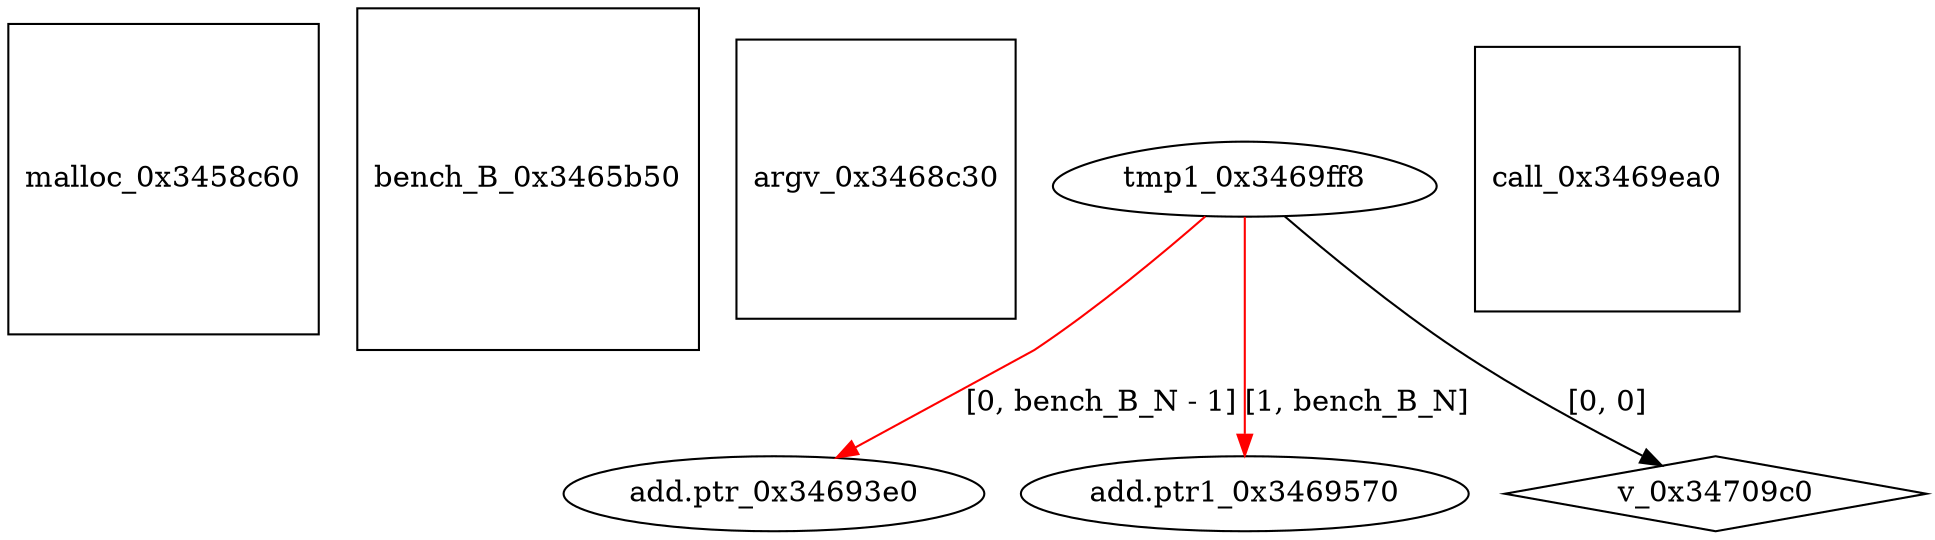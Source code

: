 digraph grafico {
"malloc_0x3458c60" [shape=square];
"bench_B_0x3465b50" [shape=square];
"argv_0x3468c30" [shape=square];
"add.ptr_0x34693e0" [shape=ellipse];
"tmp1_0x3469ff8" -> "add.ptr_0x34693e0" [label="[0, bench_B_N - 1]",color=red];
"add.ptr1_0x3469570" [shape=ellipse];
"tmp1_0x3469ff8" -> "add.ptr1_0x3469570" [label="[1, bench_B_N]",color=red];
"call_0x3469ea0" [shape=square];
"tmp1_0x3469ff8" [shape=egg];
"v_0x34709c0" [shape=diamond];
"tmp1_0x3469ff8" -> "v_0x34709c0" [label="[0, 0]"];
}